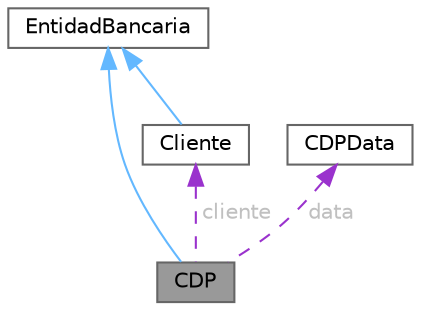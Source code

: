 digraph "CDP"
{
 // LATEX_PDF_SIZE
  bgcolor="transparent";
  edge [fontname=Helvetica,fontsize=10,labelfontname=Helvetica,labelfontsize=10];
  node [fontname=Helvetica,fontsize=10,shape=box,height=0.2,width=0.4];
  Node1 [id="Node000001",label="CDP",height=0.2,width=0.4,color="gray40", fillcolor="grey60", style="filled", fontcolor="black",tooltip="Clase que representa un Certificado de Depósito a Plazo."];
  Node2 -> Node1 [id="edge1_Node000001_Node000002",dir="back",color="steelblue1",style="solid",tooltip=" "];
  Node2 [id="Node000002",label="EntidadBancaria",height=0.2,width=0.4,color="gray40", fillcolor="white", style="filled",URL="$class_entidad_bancaria.html",tooltip="Clase padre del sistema bancario."];
  Node3 -> Node1 [id="edge2_Node000001_Node000003",dir="back",color="darkorchid3",style="dashed",tooltip=" ",label=" cliente",fontcolor="grey" ];
  Node3 [id="Node000003",label="Cliente",height=0.2,width=0.4,color="gray40", fillcolor="white", style="filled",URL="$class_cliente.html",tooltip="es un cliente de una entidad bancaria."];
  Node2 -> Node3 [id="edge3_Node000003_Node000002",dir="back",color="steelblue1",style="solid",tooltip=" "];
  Node4 -> Node1 [id="edge4_Node000001_Node000004",dir="back",color="darkorchid3",style="dashed",tooltip=" ",label=" data",fontcolor="grey" ];
  Node4 [id="Node000004",label="CDPData",height=0.2,width=0.4,color="gray40", fillcolor="white", style="filled",URL="$struct_c_d_p_data.html",tooltip="Estructura que contiene los datos de un CDP."];
}
